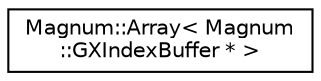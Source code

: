 digraph "圖形化之類別階層"
{
  edge [fontname="Helvetica",fontsize="10",labelfontname="Helvetica",labelfontsize="10"];
  node [fontname="Helvetica",fontsize="10",shape=record];
  rankdir="LR";
  Node1 [label="Magnum::Array\< Magnum\l::GXIndexBuffer * \>",height=0.2,width=0.4,color="black", fillcolor="white", style="filled",URL="$class_magnum_1_1_array.html"];
}
